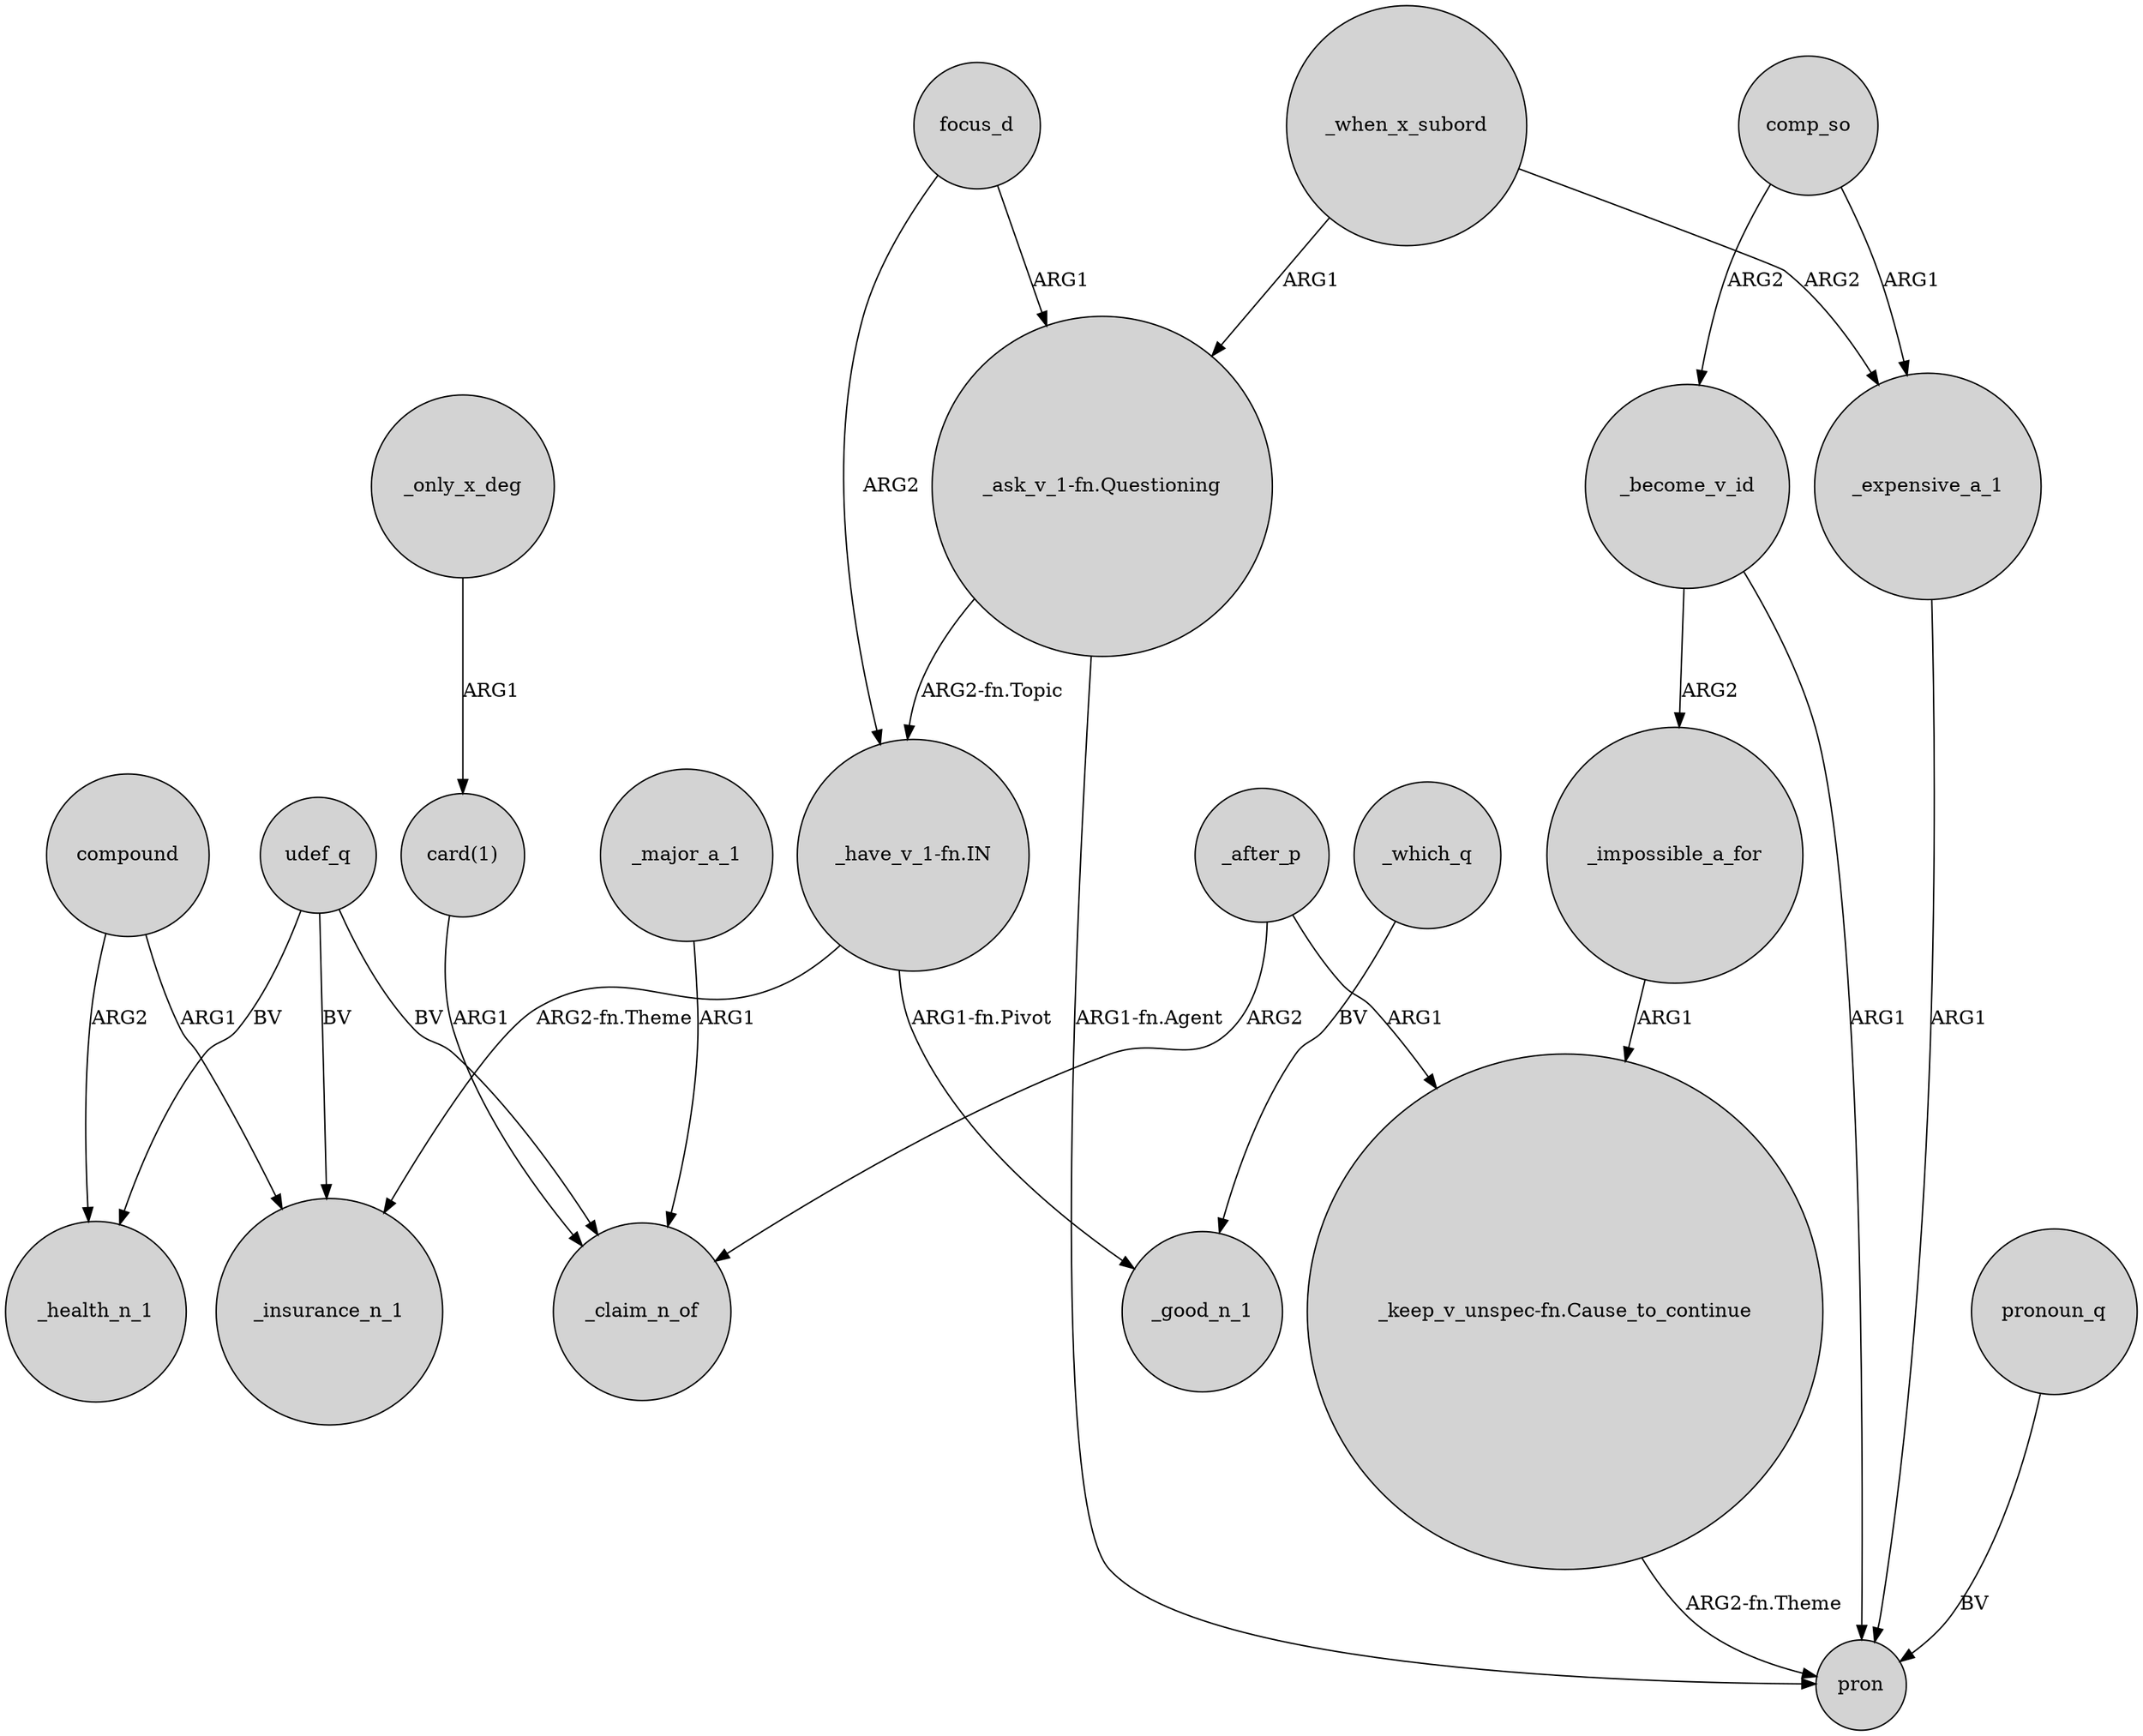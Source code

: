 digraph {
	node [shape=circle style=filled]
	_become_v_id -> _impossible_a_for [label=ARG2]
	compound -> _insurance_n_1 [label=ARG1]
	_only_x_deg -> "card(1)" [label=ARG1]
	_when_x_subord -> "_ask_v_1-fn.Questioning" [label=ARG1]
	_major_a_1 -> _claim_n_of [label=ARG1]
	focus_d -> "_have_v_1-fn.IN" [label=ARG2]
	udef_q -> _insurance_n_1 [label=BV]
	comp_so -> _expensive_a_1 [label=ARG1]
	_become_v_id -> pron [label=ARG1]
	pronoun_q -> pron [label=BV]
	"_have_v_1-fn.IN" -> _insurance_n_1 [label="ARG2-fn.Theme"]
	compound -> _health_n_1 [label=ARG2]
	"_ask_v_1-fn.Questioning" -> pron [label="ARG1-fn.Agent"]
	udef_q -> _health_n_1 [label=BV]
	_after_p -> "_keep_v_unspec-fn.Cause_to_continue" [label=ARG1]
	"_have_v_1-fn.IN" -> _good_n_1 [label="ARG1-fn.Pivot"]
	"_keep_v_unspec-fn.Cause_to_continue" -> pron [label="ARG2-fn.Theme"]
	comp_so -> _become_v_id [label=ARG2]
	_after_p -> _claim_n_of [label=ARG2]
	"card(1)" -> _claim_n_of [label=ARG1]
	"_ask_v_1-fn.Questioning" -> "_have_v_1-fn.IN" [label="ARG2-fn.Topic"]
	_impossible_a_for -> "_keep_v_unspec-fn.Cause_to_continue" [label=ARG1]
	_which_q -> _good_n_1 [label=BV]
	udef_q -> _claim_n_of [label=BV]
	_when_x_subord -> _expensive_a_1 [label=ARG2]
	_expensive_a_1 -> pron [label=ARG1]
	focus_d -> "_ask_v_1-fn.Questioning" [label=ARG1]
}

